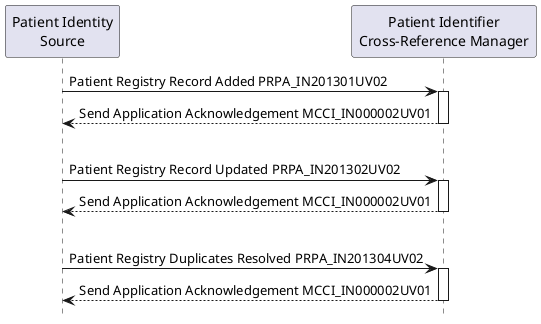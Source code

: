 @startuml
hide footbox

participant "Patient Identity\nSource" as PIS
participant "Patient Identifier\nCross-Reference Manager" as MPI

PIS -> MPI : Patient Registry Record Added PRPA_IN201301UV02
activate MPI
MPI --> PIS : Send Application Acknowledgement MCCI_IN000002UV01
deactivate MPI
|||
PIS -> MPI : Patient Registry Record Updated PRPA_IN201302UV02
activate MPI
MPI --> PIS : Send Application Acknowledgement MCCI_IN000002UV01
deactivate MPI
|||
PIS -> MPI : Patient Registry Duplicates Resolved PRPA_IN201304UV02
activate MPI
MPI --> PIS : Send Application Acknowledgement MCCI_IN000002UV01
deactivate MPI

@enduml